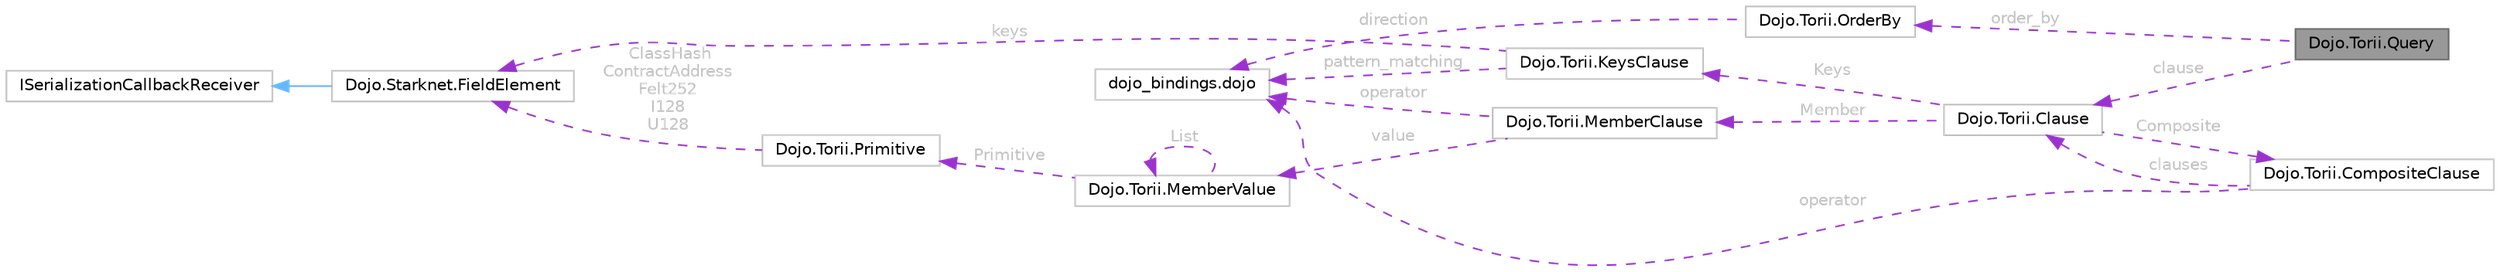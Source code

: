 digraph "Dojo.Torii.Query"
{
 // LATEX_PDF_SIZE
  bgcolor="transparent";
  edge [fontname=Helvetica,fontsize=10,labelfontname=Helvetica,labelfontsize=10];
  node [fontname=Helvetica,fontsize=10,shape=box,height=0.2,width=0.4];
  rankdir="LR";
  Node1 [id="Node000001",label="Dojo.Torii.Query",height=0.2,width=0.4,color="gray40", fillcolor="grey60", style="filled", fontcolor="black",tooltip=" "];
  Node2 -> Node1 [id="edge1_Node000001_Node000002",dir="back",color="darkorchid3",style="dashed",tooltip=" ",label=" clause",fontcolor="grey" ];
  Node2 [id="Node000002",label="Dojo.Torii.Clause",height=0.2,width=0.4,color="grey75", fillcolor="white", style="filled",URL="$struct_dojo_1_1_torii_1_1_clause.html",tooltip=" "];
  Node3 -> Node2 [id="edge2_Node000002_Node000003",dir="back",color="darkorchid3",style="dashed",tooltip=" ",label=" Keys",fontcolor="grey" ];
  Node3 [id="Node000003",label="Dojo.Torii.KeysClause",height=0.2,width=0.4,color="grey75", fillcolor="white", style="filled",URL="$struct_dojo_1_1_torii_1_1_keys_clause.html",tooltip=" "];
  Node4 -> Node3 [id="edge3_Node000003_Node000004",dir="back",color="darkorchid3",style="dashed",tooltip=" ",label=" keys",fontcolor="grey" ];
  Node4 [id="Node000004",label="Dojo.Starknet.FieldElement",height=0.2,width=0.4,color="grey75", fillcolor="white", style="filled",URL="$class_dojo_1_1_starknet_1_1_field_element.html",tooltip=" "];
  Node5 -> Node4 [id="edge4_Node000004_Node000005",dir="back",color="steelblue1",style="solid",tooltip=" "];
  Node5 [id="Node000005",label="ISerializationCallbackReceiver",height=0.2,width=0.4,color="grey75", fillcolor="white", style="filled",tooltip=" "];
  Node6 -> Node3 [id="edge5_Node000003_Node000006",dir="back",color="darkorchid3",style="dashed",tooltip=" ",label=" pattern_matching",fontcolor="grey" ];
  Node6 [id="Node000006",label="dojo_bindings.dojo",height=0.2,width=0.4,color="grey75", fillcolor="white", style="filled",tooltip=" "];
  Node7 -> Node2 [id="edge6_Node000002_Node000007",dir="back",color="darkorchid3",style="dashed",tooltip=" ",label=" Member",fontcolor="grey" ];
  Node7 [id="Node000007",label="Dojo.Torii.MemberClause",height=0.2,width=0.4,color="grey75", fillcolor="white", style="filled",URL="$struct_dojo_1_1_torii_1_1_member_clause.html",tooltip=" "];
  Node6 -> Node7 [id="edge7_Node000007_Node000006",dir="back",color="darkorchid3",style="dashed",tooltip=" ",label=" operator",fontcolor="grey" ];
  Node8 -> Node7 [id="edge8_Node000007_Node000008",dir="back",color="darkorchid3",style="dashed",tooltip=" ",label=" value",fontcolor="grey" ];
  Node8 [id="Node000008",label="Dojo.Torii.MemberValue",height=0.2,width=0.4,color="grey75", fillcolor="white", style="filled",URL="$struct_dojo_1_1_torii_1_1_member_value.html",tooltip=" "];
  Node9 -> Node8 [id="edge9_Node000008_Node000009",dir="back",color="darkorchid3",style="dashed",tooltip=" ",label=" Primitive",fontcolor="grey" ];
  Node9 [id="Node000009",label="Dojo.Torii.Primitive",height=0.2,width=0.4,color="grey75", fillcolor="white", style="filled",URL="$struct_dojo_1_1_torii_1_1_primitive.html",tooltip=" "];
  Node4 -> Node9 [id="edge10_Node000009_Node000004",dir="back",color="darkorchid3",style="dashed",tooltip=" ",label=" ClassHash\nContractAddress\nFelt252\nI128\nU128",fontcolor="grey" ];
  Node8 -> Node8 [id="edge11_Node000008_Node000008",dir="back",color="darkorchid3",style="dashed",tooltip=" ",label=" List",fontcolor="grey" ];
  Node10 -> Node2 [id="edge12_Node000002_Node000010",dir="back",color="darkorchid3",style="dashed",tooltip=" ",label=" Composite",fontcolor="grey" ];
  Node10 [id="Node000010",label="Dojo.Torii.CompositeClause",height=0.2,width=0.4,color="grey75", fillcolor="white", style="filled",URL="$struct_dojo_1_1_torii_1_1_composite_clause.html",tooltip=" "];
  Node6 -> Node10 [id="edge13_Node000010_Node000006",dir="back",color="darkorchid3",style="dashed",tooltip=" ",label=" operator",fontcolor="grey" ];
  Node2 -> Node10 [id="edge14_Node000010_Node000002",dir="back",color="darkorchid3",style="dashed",tooltip=" ",label=" clauses",fontcolor="grey" ];
  Node11 -> Node1 [id="edge15_Node000001_Node000011",dir="back",color="darkorchid3",style="dashed",tooltip=" ",label=" order_by",fontcolor="grey" ];
  Node11 [id="Node000011",label="Dojo.Torii.OrderBy",height=0.2,width=0.4,color="grey75", fillcolor="white", style="filled",URL="$struct_dojo_1_1_torii_1_1_order_by.html",tooltip=" "];
  Node6 -> Node11 [id="edge16_Node000011_Node000006",dir="back",color="darkorchid3",style="dashed",tooltip=" ",label=" direction",fontcolor="grey" ];
}
